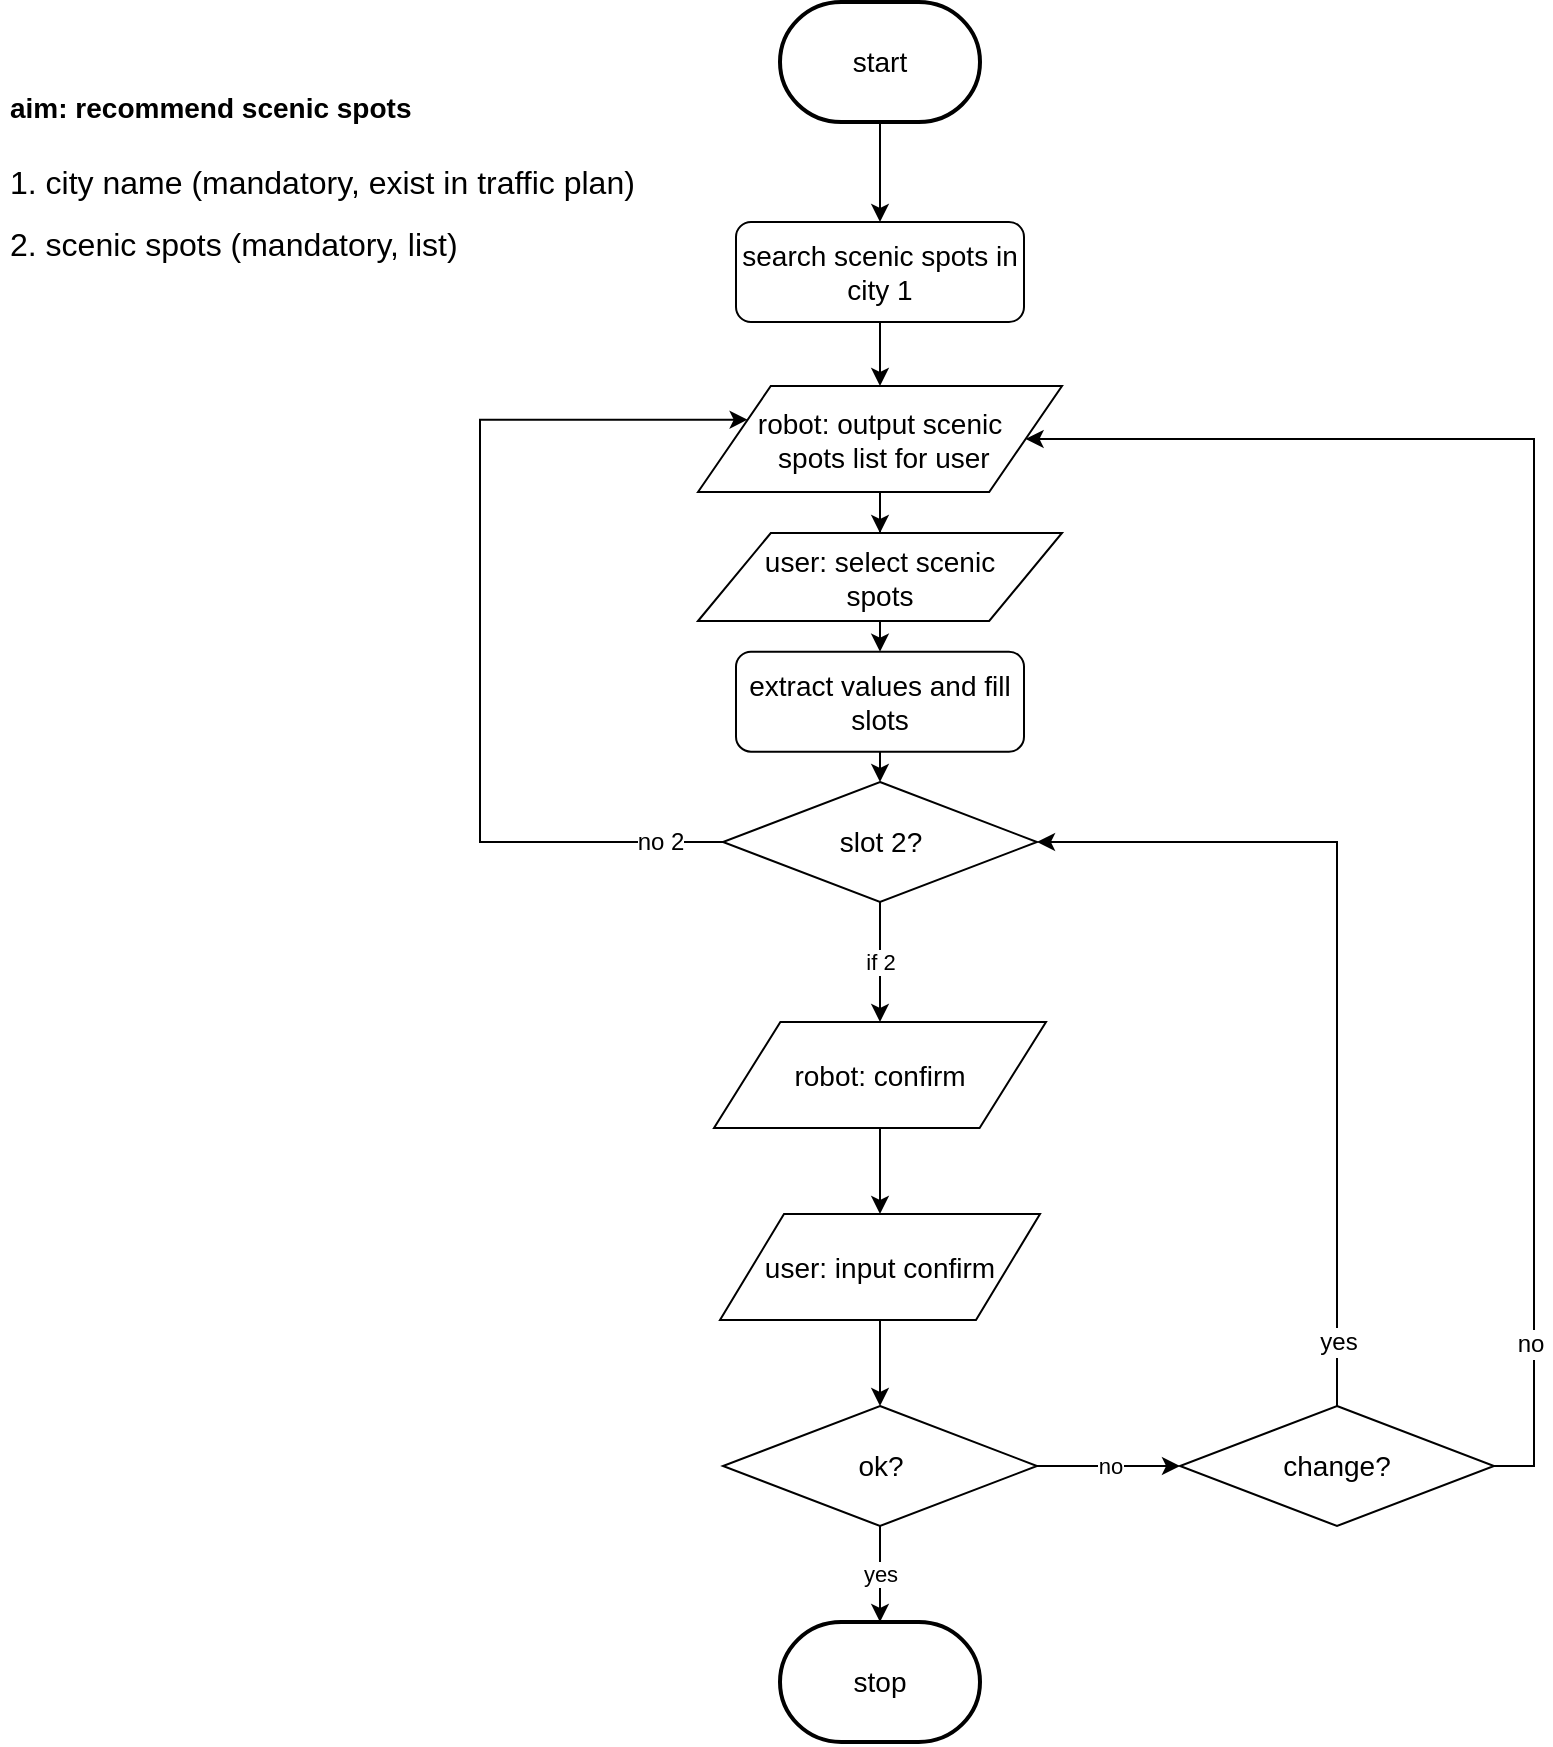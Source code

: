 <mxfile pages="1" version="11.2.8" type="google"><diagram id="Uv_IUAGfh6rt7eSbK6z7" name="Page-1"><mxGraphModel dx="925" dy="544" grid="1" gridSize="10" guides="1" tooltips="1" connect="1" arrows="1" fold="1" page="1" pageScale="1" pageWidth="1169" pageHeight="827" math="0" shadow="0"><root><mxCell id="0"/><mxCell id="1" parent="0"/><mxCell id="ZdLvu9rMF-e9NeADQEDv-1" value="&lt;h1&gt;&lt;font style=&quot;font-size: 14px&quot;&gt;aim:&amp;nbsp;recommend scenic spots&lt;/font&gt;&lt;/h1&gt;&lt;p&gt;&lt;font size=&quot;3&quot;&gt;1. city name (mandatory, exist in traffic plan)&lt;br&gt;&lt;/font&gt;&lt;/p&gt;&lt;p&gt;&lt;font size=&quot;3&quot;&gt;2. scenic spots (mandatory, list)&lt;/font&gt;&lt;/p&gt;" style="text;html=1;strokeColor=none;fillColor=none;spacing=5;spacingTop=-20;whiteSpace=wrap;overflow=hidden;rounded=0;" parent="1" vertex="1"><mxGeometry x="80" y="140" width="330" height="110" as="geometry"/></mxCell><mxCell id="ZdLvu9rMF-e9NeADQEDv-6" value="" style="edgeStyle=orthogonalEdgeStyle;rounded=0;orthogonalLoop=1;jettySize=auto;html=1;" parent="1" source="ZdLvu9rMF-e9NeADQEDv-2" target="ZdLvu9rMF-e9NeADQEDv-5" edge="1"><mxGeometry relative="1" as="geometry"/></mxCell><mxCell id="ZdLvu9rMF-e9NeADQEDv-2" value="&lt;span style=&quot;font-size: 14px&quot;&gt;start&lt;/span&gt;" style="strokeWidth=2;html=1;shape=mxgraph.flowchart.terminator;whiteSpace=wrap;" parent="1" vertex="1"><mxGeometry x="470" y="110.019" width="100" height="60" as="geometry"/></mxCell><mxCell id="EZ8DaDbHSel93DJGd2NS-2" style="edgeStyle=orthogonalEdgeStyle;rounded=0;orthogonalLoop=1;jettySize=auto;html=1;exitX=0.5;exitY=1;exitDx=0;exitDy=0;entryX=0.5;entryY=0;entryDx=0;entryDy=0;" edge="1" parent="1" source="ZdLvu9rMF-e9NeADQEDv-3" target="EZ8DaDbHSel93DJGd2NS-1"><mxGeometry relative="1" as="geometry"/></mxCell><mxCell id="ZdLvu9rMF-e9NeADQEDv-3" value="&lt;span style=&quot;font-size: 14px&quot;&gt;user: select scenic &lt;br&gt;spots&lt;/span&gt;" style="shape=parallelogram;perimeter=parallelogramPerimeter;whiteSpace=wrap;html=1;" parent="1" vertex="1"><mxGeometry x="429" y="375.5" width="182" height="44" as="geometry"/></mxCell><mxCell id="ZdLvu9rMF-e9NeADQEDv-8" value="" style="edgeStyle=orthogonalEdgeStyle;rounded=0;orthogonalLoop=1;jettySize=auto;html=1;" parent="1" source="ZdLvu9rMF-e9NeADQEDv-5" target="ZdLvu9rMF-e9NeADQEDv-7" edge="1"><mxGeometry relative="1" as="geometry"/></mxCell><mxCell id="ZdLvu9rMF-e9NeADQEDv-5" value="&lt;span style=&quot;font-size: 14px&quot;&gt;search scenic spots in city 1&lt;/span&gt;" style="rounded=1;whiteSpace=wrap;html=1;" parent="1" vertex="1"><mxGeometry x="448" y="220" width="144" height="50" as="geometry"/></mxCell><mxCell id="ZdLvu9rMF-e9NeADQEDv-9" value="" style="edgeStyle=orthogonalEdgeStyle;rounded=0;orthogonalLoop=1;jettySize=auto;html=1;" parent="1" source="ZdLvu9rMF-e9NeADQEDv-7" target="ZdLvu9rMF-e9NeADQEDv-3" edge="1"><mxGeometry relative="1" as="geometry"/></mxCell><mxCell id="ZdLvu9rMF-e9NeADQEDv-7" value="&lt;font style=&quot;font-size: 14px&quot;&gt;robot: output scenic&lt;br&gt;&amp;nbsp;spots list for user&lt;/font&gt;" style="shape=parallelogram;perimeter=parallelogramPerimeter;whiteSpace=wrap;html=1;" parent="1" vertex="1"><mxGeometry x="429" y="302" width="182" height="53" as="geometry"/></mxCell><mxCell id="ZdLvu9rMF-e9NeADQEDv-18" value="" style="edgeStyle=orthogonalEdgeStyle;rounded=0;orthogonalLoop=1;jettySize=auto;html=1;" parent="1" source="ZdLvu9rMF-e9NeADQEDv-10" target="ZdLvu9rMF-e9NeADQEDv-17" edge="1"><mxGeometry relative="1" as="geometry"/></mxCell><mxCell id="ZdLvu9rMF-e9NeADQEDv-10" value="&lt;font style=&quot;font-size: 14px&quot;&gt;robot: confirm&lt;/font&gt;" style="shape=parallelogram;perimeter=parallelogramPerimeter;whiteSpace=wrap;html=1;" parent="1" vertex="1"><mxGeometry x="437" y="620" width="166" height="53" as="geometry"/></mxCell><mxCell id="ZdLvu9rMF-e9NeADQEDv-14" value="if 2" style="edgeStyle=orthogonalEdgeStyle;rounded=0;orthogonalLoop=1;jettySize=auto;html=1;" parent="1" source="ZdLvu9rMF-e9NeADQEDv-12" target="ZdLvu9rMF-e9NeADQEDv-10" edge="1"><mxGeometry relative="1" as="geometry"/></mxCell><mxCell id="ZdLvu9rMF-e9NeADQEDv-15" style="edgeStyle=orthogonalEdgeStyle;rounded=0;orthogonalLoop=1;jettySize=auto;html=1;exitX=0;exitY=0.5;exitDx=0;exitDy=0;entryX=0;entryY=0.25;entryDx=0;entryDy=0;" parent="1" source="ZdLvu9rMF-e9NeADQEDv-12" target="ZdLvu9rMF-e9NeADQEDv-7" edge="1"><mxGeometry relative="1" as="geometry"><Array as="points"><mxPoint x="320" y="530"/><mxPoint x="320" y="319"/></Array></mxGeometry></mxCell><mxCell id="ZdLvu9rMF-e9NeADQEDv-16" value="no 2" style="text;html=1;resizable=0;points=[];align=center;verticalAlign=middle;labelBackgroundColor=#ffffff;" parent="ZdLvu9rMF-e9NeADQEDv-15" vertex="1" connectable="0"><mxGeometry x="-0.865" relative="1" as="geometry"><mxPoint as="offset"/></mxGeometry></mxCell><mxCell id="ZdLvu9rMF-e9NeADQEDv-12" value="&lt;font style=&quot;font-size: 14px&quot;&gt;slot 2?&lt;br&gt;&lt;/font&gt;" style="rhombus;whiteSpace=wrap;html=1;" parent="1" vertex="1"><mxGeometry x="441.5" y="500" width="157" height="60" as="geometry"/></mxCell><mxCell id="ZdLvu9rMF-e9NeADQEDv-23" value="" style="edgeStyle=orthogonalEdgeStyle;rounded=0;orthogonalLoop=1;jettySize=auto;html=1;" parent="1" source="ZdLvu9rMF-e9NeADQEDv-17" target="ZdLvu9rMF-e9NeADQEDv-22" edge="1"><mxGeometry relative="1" as="geometry"/></mxCell><mxCell id="ZdLvu9rMF-e9NeADQEDv-17" value="&lt;span style=&quot;font-size: 14px&quot;&gt;user: input confirm&lt;/span&gt;" style="shape=parallelogram;perimeter=parallelogramPerimeter;whiteSpace=wrap;html=1;" parent="1" vertex="1"><mxGeometry x="440" y="716" width="160" height="53" as="geometry"/></mxCell><mxCell id="ZdLvu9rMF-e9NeADQEDv-25" value="yes" style="edgeStyle=orthogonalEdgeStyle;rounded=0;orthogonalLoop=1;jettySize=auto;html=1;" parent="1" source="ZdLvu9rMF-e9NeADQEDv-22" target="ZdLvu9rMF-e9NeADQEDv-24" edge="1"><mxGeometry relative="1" as="geometry"/></mxCell><mxCell id="ZdLvu9rMF-e9NeADQEDv-28" value="no" style="edgeStyle=orthogonalEdgeStyle;rounded=0;orthogonalLoop=1;jettySize=auto;html=1;" parent="1" source="ZdLvu9rMF-e9NeADQEDv-22" target="ZdLvu9rMF-e9NeADQEDv-27" edge="1"><mxGeometry relative="1" as="geometry"/></mxCell><mxCell id="ZdLvu9rMF-e9NeADQEDv-22" value="&lt;font style=&quot;font-size: 14px&quot;&gt;ok?&lt;br&gt;&lt;/font&gt;" style="rhombus;whiteSpace=wrap;html=1;" parent="1" vertex="1"><mxGeometry x="441.5" y="812" width="157" height="60" as="geometry"/></mxCell><mxCell id="ZdLvu9rMF-e9NeADQEDv-24" value="&lt;font style=&quot;font-size: 14px&quot;&gt;stop&lt;/font&gt;" style="strokeWidth=2;html=1;shape=mxgraph.flowchart.terminator;whiteSpace=wrap;" parent="1" vertex="1"><mxGeometry x="470" y="920" width="100" height="60" as="geometry"/></mxCell><mxCell id="ZdLvu9rMF-e9NeADQEDv-29" style="edgeStyle=orthogonalEdgeStyle;rounded=0;orthogonalLoop=1;jettySize=auto;html=1;exitX=0.5;exitY=0;exitDx=0;exitDy=0;entryX=1;entryY=0.5;entryDx=0;entryDy=0;" parent="1" source="ZdLvu9rMF-e9NeADQEDv-27" target="ZdLvu9rMF-e9NeADQEDv-12" edge="1"><mxGeometry relative="1" as="geometry"><mxPoint x="749" y="277.037" as="targetPoint"/></mxGeometry></mxCell><mxCell id="ZdLvu9rMF-e9NeADQEDv-31" value="yes" style="text;html=1;resizable=0;points=[];align=center;verticalAlign=middle;labelBackgroundColor=#ffffff;" parent="ZdLvu9rMF-e9NeADQEDv-29" vertex="1" connectable="0"><mxGeometry x="-0.851" relative="1" as="geometry"><mxPoint as="offset"/></mxGeometry></mxCell><mxCell id="ZdLvu9rMF-e9NeADQEDv-30" style="edgeStyle=orthogonalEdgeStyle;rounded=0;orthogonalLoop=1;jettySize=auto;html=1;exitX=1;exitY=0.5;exitDx=0;exitDy=0;entryX=1;entryY=0.5;entryDx=0;entryDy=0;" parent="1" source="ZdLvu9rMF-e9NeADQEDv-27" target="ZdLvu9rMF-e9NeADQEDv-7" edge="1"><mxGeometry relative="1" as="geometry"><Array as="points"><mxPoint x="847" y="842"/><mxPoint x="847" y="329"/></Array></mxGeometry></mxCell><mxCell id="ZdLvu9rMF-e9NeADQEDv-32" value="no" style="text;html=1;resizable=0;points=[];align=center;verticalAlign=middle;labelBackgroundColor=#ffffff;" parent="ZdLvu9rMF-e9NeADQEDv-30" vertex="1" connectable="0"><mxGeometry x="-0.794" y="2" relative="1" as="geometry"><mxPoint as="offset"/></mxGeometry></mxCell><mxCell id="ZdLvu9rMF-e9NeADQEDv-27" value="&lt;font style=&quot;font-size: 14px&quot;&gt;change?&lt;br&gt;&lt;/font&gt;" style="rhombus;whiteSpace=wrap;html=1;" parent="1" vertex="1"><mxGeometry x="670" y="812" width="157" height="60" as="geometry"/></mxCell><mxCell id="EZ8DaDbHSel93DJGd2NS-3" style="edgeStyle=orthogonalEdgeStyle;rounded=0;orthogonalLoop=1;jettySize=auto;html=1;exitX=0.5;exitY=1;exitDx=0;exitDy=0;entryX=0.5;entryY=0;entryDx=0;entryDy=0;" edge="1" parent="1" source="EZ8DaDbHSel93DJGd2NS-1" target="ZdLvu9rMF-e9NeADQEDv-12"><mxGeometry relative="1" as="geometry"/></mxCell><mxCell id="EZ8DaDbHSel93DJGd2NS-1" value="&lt;font style=&quot;font-size: 14px&quot;&gt;extract values and fill slots&lt;/font&gt;" style="rounded=1;whiteSpace=wrap;html=1;" vertex="1" parent="1"><mxGeometry x="448" y="434.843" width="144" height="50" as="geometry"/></mxCell></root></mxGraphModel></diagram></mxfile>